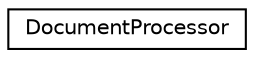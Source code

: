 digraph "Graphical Class Hierarchy"
{
  edge [fontname="Helvetica",fontsize="10",labelfontname="Helvetica",labelfontsize="10"];
  node [fontname="Helvetica",fontsize="10",shape=record];
  rankdir="LR";
  Node1 [label="DocumentProcessor",height=0.2,width=0.4,color="black", fillcolor="white", style="filled",URL="$class_document_processor.html"];
}
